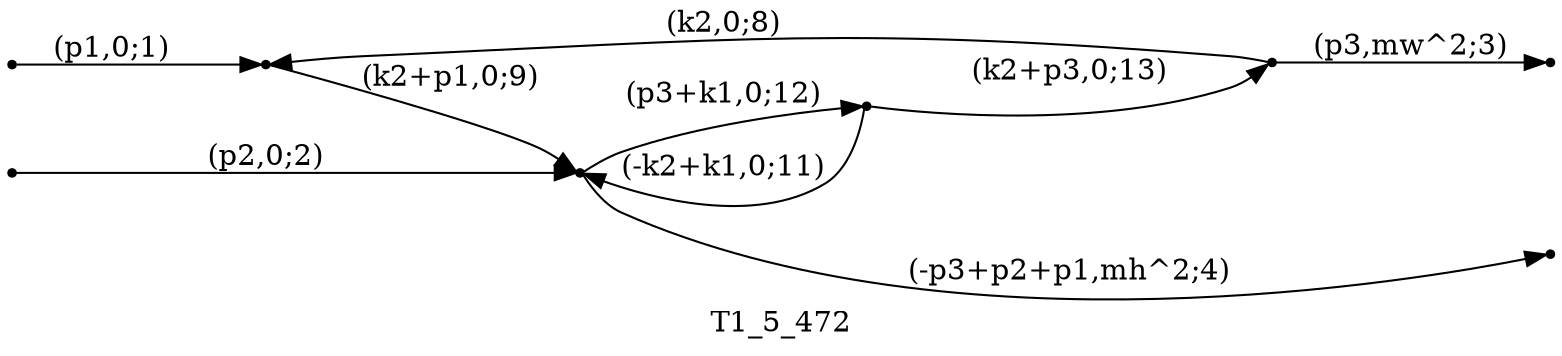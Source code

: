 digraph T1_5_472 {
  label="T1_5_472";
  rankdir="LR";
  subgraph edges {
    -1 -> 2 [label="(p1,0;1)"];
    -2 -> 3 [label="(p2,0;2)"];
    4 -> -3 [label="(p3,mw^2;3)"];
    3 -> -4 [label="(-p3+p2+p1,mh^2;4)"];
    4 -> 2 [label="(k2,0;8)"];
    2 -> 3 [label="(k2+p1,0;9)"];
    1 -> 3 [label="(-k2+k1,0;11)"];
    3 -> 1 [label="(p3+k1,0;12)"];
    1 -> 4 [label="(k2+p3,0;13)"];
  }
  subgraph incoming { rank="source"; -1; -2; }
  subgraph outgoing { rank="sink"; -3; -4; }
-4 [shape=point];
-3 [shape=point];
-2 [shape=point];
-1 [shape=point];
1 [shape=point];
2 [shape=point];
3 [shape=point];
4 [shape=point];
}

